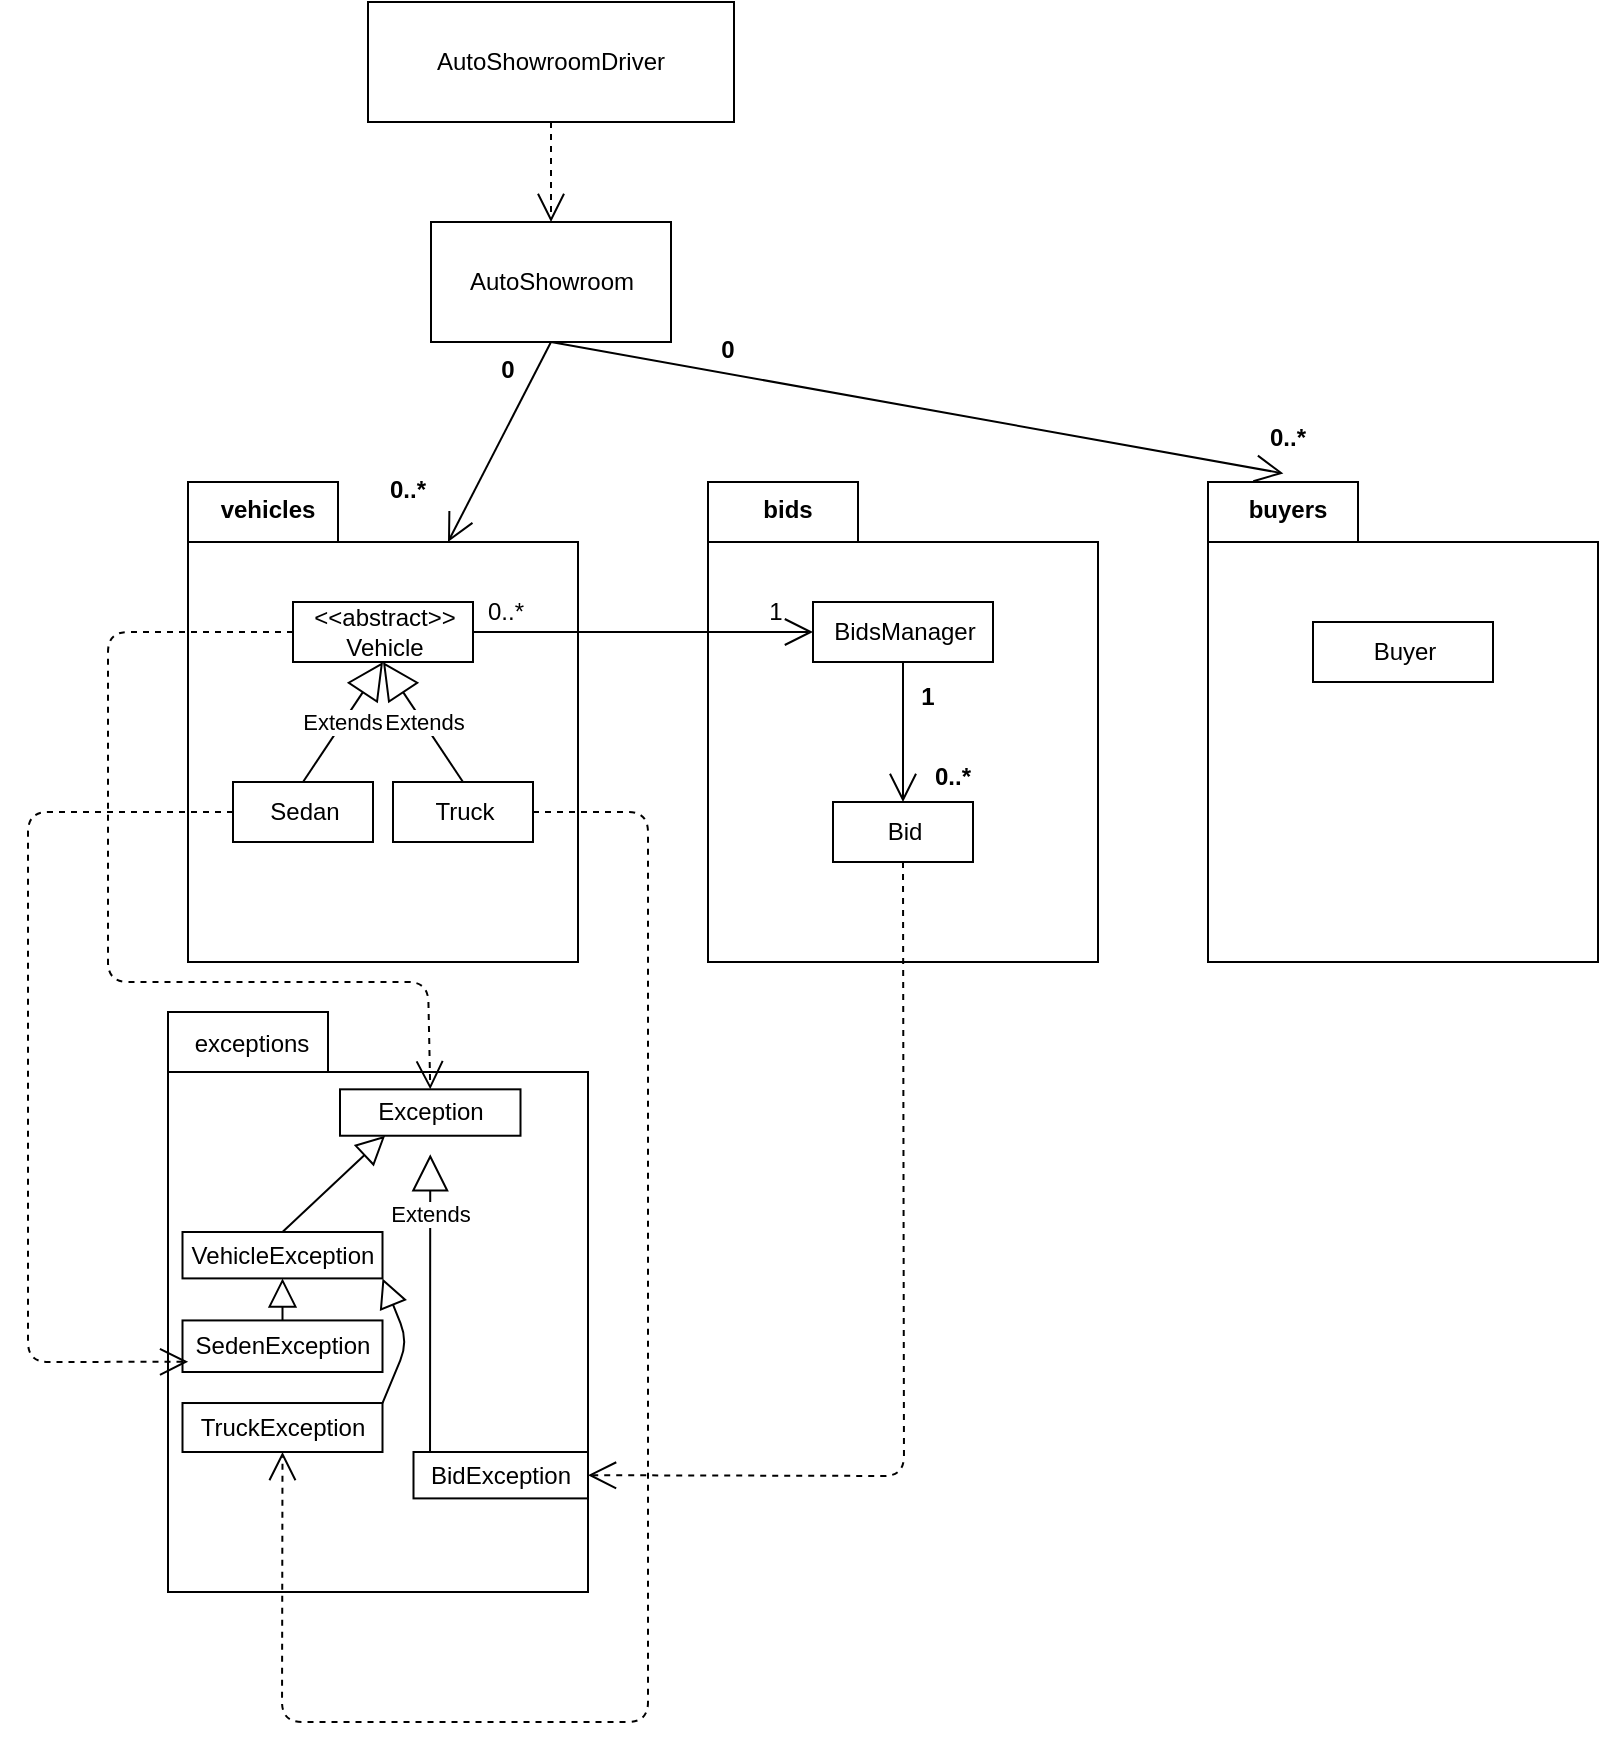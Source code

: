 <mxfile version="14.6.3" type="device" pages="4"><diagram id="0XThD73F8YLOWAUTLcph" name="Page-1"><mxGraphModel dx="2312" dy="481" grid="1" gridSize="10" guides="1" tooltips="1" connect="1" arrows="1" fold="1" page="1" pageScale="1" pageWidth="827" pageHeight="1169" math="0" shadow="0"><root><mxCell id="0"/><mxCell id="1" parent="0"/><mxCell id="tOU4LpqD-79tQFdleTsP-2" value="AutoShowroomDriver" style="rounded=0;whiteSpace=wrap;html=1;" parent="1" vertex="1"><mxGeometry x="-650" y="80" width="183" height="60" as="geometry"/></mxCell><mxCell id="tOU4LpqD-79tQFdleTsP-3" value="AutoShowroom" style="rounded=0;whiteSpace=wrap;html=1;" parent="1" vertex="1"><mxGeometry x="-618.5" y="190" width="120" height="60" as="geometry"/></mxCell><mxCell id="tOU4LpqD-79tQFdleTsP-10" value="" style="endArrow=open;endSize=12;dashed=1;html=1;entryX=0.5;entryY=0;entryDx=0;entryDy=0;exitX=0.5;exitY=1;exitDx=0;exitDy=0;" parent="1" source="tOU4LpqD-79tQFdleTsP-2" target="tOU4LpqD-79tQFdleTsP-3" edge="1"><mxGeometry width="160" relative="1" as="geometry"><mxPoint x="-550" y="400" as="sourcePoint"/><mxPoint x="-390" y="400" as="targetPoint"/></mxGeometry></mxCell><mxCell id="tOU4LpqD-79tQFdleTsP-31" value="" style="group" parent="1" vertex="1" connectable="0"><mxGeometry x="-720" y="320" width="195" height="240" as="geometry"/></mxCell><mxCell id="tOU4LpqD-79tQFdleTsP-13" value="" style="shape=folder;fontStyle=1;spacingTop=10;tabWidth=75;tabHeight=30;tabPosition=left;html=1;" parent="tOU4LpqD-79tQFdleTsP-31" vertex="1"><mxGeometry x="-20" width="195" height="240" as="geometry"/></mxCell><mxCell id="tOU4LpqD-79tQFdleTsP-6" value="&amp;lt;&amp;lt;abstract&amp;gt;&amp;gt;&lt;br&gt;Vehicle" style="html=1;" parent="tOU4LpqD-79tQFdleTsP-31" vertex="1"><mxGeometry x="32.5" y="60" width="90" height="30" as="geometry"/></mxCell><mxCell id="tOU4LpqD-79tQFdleTsP-7" value="Sedan" style="html=1;" parent="tOU4LpqD-79tQFdleTsP-31" vertex="1"><mxGeometry x="2.5" y="150" width="70" height="30" as="geometry"/></mxCell><mxCell id="tOU4LpqD-79tQFdleTsP-8" value="Truck" style="html=1;" parent="tOU4LpqD-79tQFdleTsP-31" vertex="1"><mxGeometry x="82.5" y="150" width="70" height="30" as="geometry"/></mxCell><mxCell id="tOU4LpqD-79tQFdleTsP-11" value="Extends" style="endArrow=block;endSize=16;endFill=0;html=1;entryX=0.5;entryY=1;entryDx=0;entryDy=0;exitX=0.5;exitY=0;exitDx=0;exitDy=0;" parent="tOU4LpqD-79tQFdleTsP-31" source="tOU4LpqD-79tQFdleTsP-7" target="tOU4LpqD-79tQFdleTsP-6" edge="1"><mxGeometry width="160" relative="1" as="geometry"><mxPoint x="132.5" y="70" as="sourcePoint"/><mxPoint x="292.5" y="70" as="targetPoint"/></mxGeometry></mxCell><mxCell id="tOU4LpqD-79tQFdleTsP-12" value="Extends" style="endArrow=block;endSize=16;endFill=0;html=1;entryX=0.5;entryY=1;entryDx=0;entryDy=0;exitX=0.5;exitY=0;exitDx=0;exitDy=0;" parent="tOU4LpqD-79tQFdleTsP-31" source="tOU4LpqD-79tQFdleTsP-8" target="tOU4LpqD-79tQFdleTsP-6" edge="1"><mxGeometry width="160" relative="1" as="geometry"><mxPoint x="47.5" y="160" as="sourcePoint"/><mxPoint x="87.5" y="100" as="targetPoint"/></mxGeometry></mxCell><mxCell id="tOU4LpqD-79tQFdleTsP-28" value="vehicles" style="text;align=center;fontStyle=1;verticalAlign=middle;spacingLeft=3;spacingRight=3;strokeColor=none;rotatable=0;points=[[0,0.5],[1,0.5]];portConstraint=eastwest;" parent="tOU4LpqD-79tQFdleTsP-31" vertex="1"><mxGeometry x="-20" width="80" height="26" as="geometry"/></mxCell><mxCell id="tOU4LpqD-79tQFdleTsP-39" value="0..*" style="text;html=1;strokeColor=none;fillColor=none;align=center;verticalAlign=middle;whiteSpace=wrap;rounded=0;" parent="tOU4LpqD-79tQFdleTsP-31" vertex="1"><mxGeometry x="125" y="60" width="27.5" height="10" as="geometry"/></mxCell><mxCell id="tOU4LpqD-79tQFdleTsP-32" value="" style="group" parent="1" vertex="1" connectable="0"><mxGeometry x="-480" y="320" width="195" height="240" as="geometry"/></mxCell><mxCell id="tOU4LpqD-79tQFdleTsP-15" value="" style="shape=folder;fontStyle=1;spacingTop=10;tabWidth=75;tabHeight=30;tabPosition=left;html=1;" parent="tOU4LpqD-79tQFdleTsP-32" vertex="1"><mxGeometry width="195" height="240" as="geometry"/></mxCell><mxCell id="tOU4LpqD-79tQFdleTsP-16" value="BidsManager" style="html=1;" parent="tOU4LpqD-79tQFdleTsP-32" vertex="1"><mxGeometry x="52.5" y="60" width="90" height="30" as="geometry"/></mxCell><mxCell id="tOU4LpqD-79tQFdleTsP-17" value="Bid" style="html=1;" parent="tOU4LpqD-79tQFdleTsP-32" vertex="1"><mxGeometry x="62.5" y="160" width="70" height="30" as="geometry"/></mxCell><mxCell id="tOU4LpqD-79tQFdleTsP-19" value="" style="endArrow=open;endFill=1;endSize=12;html=1;entryX=0.5;entryY=0;entryDx=0;entryDy=0;exitX=0.5;exitY=1;exitDx=0;exitDy=0;" parent="tOU4LpqD-79tQFdleTsP-32" source="tOU4LpqD-79tQFdleTsP-16" target="tOU4LpqD-79tQFdleTsP-17" edge="1"><mxGeometry width="160" relative="1" as="geometry"><mxPoint x="-80" y="80" as="sourcePoint"/><mxPoint x="80" y="80" as="targetPoint"/></mxGeometry></mxCell><mxCell id="tOU4LpqD-79tQFdleTsP-21" value="1" style="text;align=center;fontStyle=1;verticalAlign=middle;spacingLeft=3;spacingRight=3;strokeColor=none;rotatable=0;points=[[0,0.5],[1,0.5]];portConstraint=eastwest;" parent="tOU4LpqD-79tQFdleTsP-32" vertex="1"><mxGeometry x="90" y="100" width="40" height="13" as="geometry"/></mxCell><mxCell id="tOU4LpqD-79tQFdleTsP-23" value="0..*" style="text;align=center;fontStyle=1;verticalAlign=middle;spacingLeft=3;spacingRight=3;strokeColor=none;rotatable=0;points=[[0,0.5],[1,0.5]];portConstraint=eastwest;" parent="tOU4LpqD-79tQFdleTsP-32" vertex="1"><mxGeometry x="102.5" y="140" width="40" height="13" as="geometry"/></mxCell><mxCell id="tOU4LpqD-79tQFdleTsP-29" value="bids" style="text;align=center;fontStyle=1;verticalAlign=middle;spacingLeft=3;spacingRight=3;strokeColor=none;rotatable=0;points=[[0,0.5],[1,0.5]];portConstraint=eastwest;" parent="tOU4LpqD-79tQFdleTsP-32" vertex="1"><mxGeometry width="80" height="26" as="geometry"/></mxCell><mxCell id="tOU4LpqD-79tQFdleTsP-40" value="1" style="text;html=1;strokeColor=none;fillColor=none;align=center;verticalAlign=middle;whiteSpace=wrap;rounded=0;" parent="tOU4LpqD-79tQFdleTsP-32" vertex="1"><mxGeometry x="20" y="60" width="27.5" height="10" as="geometry"/></mxCell><mxCell id="tOU4LpqD-79tQFdleTsP-33" value="" style="group" parent="1" vertex="1" connectable="0"><mxGeometry x="-230" y="320" width="195" height="240" as="geometry"/></mxCell><mxCell id="tOU4LpqD-79tQFdleTsP-24" value="" style="shape=folder;fontStyle=1;spacingTop=10;tabWidth=75;tabHeight=30;tabPosition=left;html=1;" parent="tOU4LpqD-79tQFdleTsP-33" vertex="1"><mxGeometry width="195" height="240" as="geometry"/></mxCell><mxCell id="tOU4LpqD-79tQFdleTsP-25" value="Buyer" style="html=1;" parent="tOU4LpqD-79tQFdleTsP-33" vertex="1"><mxGeometry x="52.5" y="70" width="90" height="30" as="geometry"/></mxCell><mxCell id="tOU4LpqD-79tQFdleTsP-30" value="buyers" style="text;align=center;fontStyle=1;verticalAlign=middle;spacingLeft=3;spacingRight=3;strokeColor=none;rotatable=0;points=[[0,0.5],[1,0.5]];portConstraint=eastwest;" parent="tOU4LpqD-79tQFdleTsP-33" vertex="1"><mxGeometry width="80" height="26" as="geometry"/></mxCell><mxCell id="tOU4LpqD-79tQFdleTsP-35" value="" style="endArrow=open;endSize=12;html=1;exitX=0.5;exitY=1;exitDx=0;exitDy=0;" parent="1" source="tOU4LpqD-79tQFdleTsP-3" edge="1"><mxGeometry width="160" relative="1" as="geometry"><mxPoint x="-548.5" y="150" as="sourcePoint"/><mxPoint x="-610" y="350" as="targetPoint"/></mxGeometry></mxCell><mxCell id="tOU4LpqD-79tQFdleTsP-36" value="" style="endArrow=open;endSize=12;html=1;exitX=0.5;exitY=1;exitDx=0;exitDy=0;entryX=0.471;entryY=-0.165;entryDx=0;entryDy=0;entryPerimeter=0;" parent="1" source="tOU4LpqD-79tQFdleTsP-3" target="tOU4LpqD-79tQFdleTsP-30" edge="1"><mxGeometry width="160" relative="1" as="geometry"><mxPoint x="-548.5" y="260" as="sourcePoint"/><mxPoint x="-600" y="360" as="targetPoint"/></mxGeometry></mxCell><mxCell id="tOU4LpqD-79tQFdleTsP-37" value="" style="endArrow=open;endSize=12;html=1;entryX=0;entryY=0.5;entryDx=0;entryDy=0;exitX=1;exitY=0.5;exitDx=0;exitDy=0;" parent="1" source="tOU4LpqD-79tQFdleTsP-6" target="tOU4LpqD-79tQFdleTsP-16" edge="1"><mxGeometry width="160" relative="1" as="geometry"><mxPoint x="-618.5" y="610" as="sourcePoint"/><mxPoint x="-458" y="610" as="targetPoint"/></mxGeometry></mxCell><mxCell id="tOU4LpqD-79tQFdleTsP-44" value="" style="group" parent="1" vertex="1" connectable="0"><mxGeometry x="-750" y="585" width="290" height="290" as="geometry"/></mxCell><mxCell id="tOU4LpqD-79tQFdleTsP-65" value="" style="group" parent="tOU4LpqD-79tQFdleTsP-44" vertex="1" connectable="0"><mxGeometry width="210.0" height="290" as="geometry"/></mxCell><mxCell id="tOU4LpqD-79tQFdleTsP-41" value="" style="shape=folder;fontStyle=1;spacingTop=10;tabWidth=80;tabHeight=30;tabPosition=left;html=1;" parent="tOU4LpqD-79tQFdleTsP-65" vertex="1"><mxGeometry width="210.0" height="290" as="geometry"/></mxCell><mxCell id="tOU4LpqD-79tQFdleTsP-42" value="exceptions" style="text;html=1;strokeColor=none;fillColor=none;align=center;verticalAlign=middle;whiteSpace=wrap;rounded=0;" parent="tOU4LpqD-79tQFdleTsP-65" vertex="1"><mxGeometry x="13.25" y="5.37" width="58" height="21.481" as="geometry"/></mxCell><mxCell id="tOU4LpqD-79tQFdleTsP-45" value="Exception" style="html=1;" parent="tOU4LpqD-79tQFdleTsP-65" vertex="1"><mxGeometry x="86" y="38.667" width="90.25" height="23.2" as="geometry"/></mxCell><mxCell id="tOU4LpqD-79tQFdleTsP-46" value="VehicleException&lt;br&gt;" style="html=1;" parent="tOU4LpqD-79tQFdleTsP-65" vertex="1"><mxGeometry x="7.25" y="110.0" width="100" height="23.2" as="geometry"/></mxCell><mxCell id="tOU4LpqD-79tQFdleTsP-47" value="Extends" style="endArrow=block;endSize=16;endFill=0;html=1;entryX=0.5;entryY=1;entryDx=0;entryDy=0;exitX=1;exitY=0.5;exitDx=0;exitDy=0;" parent="tOU4LpqD-79tQFdleTsP-65" source="tOU4LpqD-79tQFdleTsP-62" edge="1"><mxGeometry x="0.757" width="160" relative="1" as="geometry"><mxPoint x="107.25" y="221.947" as="sourcePoint"/><mxPoint x="131.125" y="71.147" as="targetPoint"/><Array as="points"><mxPoint x="131" y="232"/></Array><mxPoint as="offset"/></mxGeometry></mxCell><mxCell id="tOU4LpqD-79tQFdleTsP-50" value="TruckException" style="html=1;" parent="tOU4LpqD-79tQFdleTsP-65" vertex="1"><mxGeometry x="7.25" y="195.51" width="100" height="24.491" as="geometry"/></mxCell><mxCell id="tOU4LpqD-79tQFdleTsP-49" value="SedenException" style="html=1;" parent="tOU4LpqD-79tQFdleTsP-65" vertex="1"><mxGeometry x="7.25" y="154.213" width="100" height="25.783" as="geometry"/></mxCell><mxCell id="tOU4LpqD-79tQFdleTsP-62" value="BidException" style="html=1;" parent="tOU4LpqD-79tQFdleTsP-65" vertex="1"><mxGeometry x="122.75" y="220" width="87.25" height="23.2" as="geometry"/></mxCell><mxCell id="tOU4LpqD-79tQFdleTsP-66" value="" style="endArrow=block;endFill=0;endSize=12;html=1;exitX=0.5;exitY=0;exitDx=0;exitDy=0;entryX=0.25;entryY=1;entryDx=0;entryDy=0;" parent="tOU4LpqD-79tQFdleTsP-65" source="tOU4LpqD-79tQFdleTsP-46" target="tOU4LpqD-79tQFdleTsP-45" edge="1"><mxGeometry width="160" relative="1" as="geometry"><mxPoint x="130" y="165" as="sourcePoint"/><mxPoint x="290" y="165" as="targetPoint"/></mxGeometry></mxCell><mxCell id="tOU4LpqD-79tQFdleTsP-67" value="" style="endArrow=block;endSize=12;html=1;exitX=0.5;exitY=0;exitDx=0;exitDy=0;entryX=0.5;entryY=1;entryDx=0;entryDy=0;endFill=0;" parent="tOU4LpqD-79tQFdleTsP-65" source="tOU4LpqD-79tQFdleTsP-49" target="tOU4LpqD-79tQFdleTsP-46" edge="1"><mxGeometry width="160" relative="1" as="geometry"><mxPoint x="30" y="135" as="sourcePoint"/><mxPoint x="190" y="135" as="targetPoint"/></mxGeometry></mxCell><mxCell id="tOU4LpqD-79tQFdleTsP-68" value="" style="endArrow=block;endSize=12;html=1;exitX=1;exitY=0;exitDx=0;exitDy=0;entryX=1;entryY=1;entryDx=0;entryDy=0;endFill=0;" parent="tOU4LpqD-79tQFdleTsP-65" source="tOU4LpqD-79tQFdleTsP-50" target="tOU4LpqD-79tQFdleTsP-46" edge="1"><mxGeometry width="160" relative="1" as="geometry"><mxPoint x="67.25" y="164.213" as="sourcePoint"/><mxPoint x="67.25" y="143.2" as="targetPoint"/><Array as="points"><mxPoint x="120" y="165"/></Array></mxGeometry></mxCell><mxCell id="tOU4LpqD-79tQFdleTsP-72" value="" style="endArrow=open;endSize=12;dashed=1;html=1;exitX=0;exitY=0.5;exitDx=0;exitDy=0;entryX=0.5;entryY=0;entryDx=0;entryDy=0;" parent="1" source="tOU4LpqD-79tQFdleTsP-6" target="tOU4LpqD-79tQFdleTsP-45" edge="1"><mxGeometry x="-0.645" y="-120" width="160" relative="1" as="geometry"><mxPoint x="-460" y="590" as="sourcePoint"/><mxPoint x="-300" y="590" as="targetPoint"/><Array as="points"><mxPoint x="-780" y="395"/><mxPoint x="-780" y="570"/><mxPoint x="-620" y="570"/></Array><mxPoint as="offset"/></mxGeometry></mxCell><mxCell id="tOU4LpqD-79tQFdleTsP-73" value="" style="endArrow=open;endSize=12;dashed=1;html=1;exitX=0;exitY=0.5;exitDx=0;exitDy=0;entryX=0.048;entryY=0.603;entryDx=0;entryDy=0;entryPerimeter=0;" parent="1" source="tOU4LpqD-79tQFdleTsP-7" target="tOU4LpqD-79tQFdleTsP-41" edge="1"><mxGeometry width="160" relative="1" as="geometry"><mxPoint x="-460" y="590" as="sourcePoint"/><mxPoint x="-300" y="590" as="targetPoint"/><Array as="points"><mxPoint x="-820" y="485"/><mxPoint x="-820" y="760"/></Array></mxGeometry></mxCell><mxCell id="tOU4LpqD-79tQFdleTsP-74" value="" style="endArrow=open;endSize=12;dashed=1;html=1;exitX=1;exitY=0.5;exitDx=0;exitDy=0;entryX=0.5;entryY=1;entryDx=0;entryDy=0;" parent="1" source="tOU4LpqD-79tQFdleTsP-8" target="tOU4LpqD-79tQFdleTsP-50" edge="1"><mxGeometry width="160" relative="1" as="geometry"><mxPoint x="-460" y="690" as="sourcePoint"/><mxPoint x="-520" y="920" as="targetPoint"/><Array as="points"><mxPoint x="-510" y="485"/><mxPoint x="-510" y="940"/><mxPoint x="-693" y="940"/></Array></mxGeometry></mxCell><mxCell id="tOU4LpqD-79tQFdleTsP-75" value="" style="endArrow=open;endSize=12;dashed=1;html=1;exitX=0.5;exitY=1;exitDx=0;exitDy=0;entryX=1;entryY=0.5;entryDx=0;entryDy=0;" parent="1" source="tOU4LpqD-79tQFdleTsP-17" target="tOU4LpqD-79tQFdleTsP-62" edge="1"><mxGeometry width="160" relative="1" as="geometry"><mxPoint x="-460" y="620" as="sourcePoint"/><mxPoint x="-300" y="620" as="targetPoint"/><Array as="points"><mxPoint x="-382" y="817"/></Array></mxGeometry></mxCell><mxCell id="tOU4LpqD-79tQFdleTsP-76" value="0" style="text;align=center;fontStyle=1;verticalAlign=middle;spacingLeft=3;spacingRight=3;strokeColor=none;rotatable=0;points=[[0,0.5],[1,0.5]];portConstraint=eastwest;" parent="1" vertex="1"><mxGeometry x="-620" y="250" width="80" height="26" as="geometry"/></mxCell><mxCell id="tOU4LpqD-79tQFdleTsP-77" value="0..*" style="text;align=center;fontStyle=1;verticalAlign=middle;spacingLeft=3;spacingRight=3;strokeColor=none;rotatable=0;points=[[0,0.5],[1,0.5]];portConstraint=eastwest;" parent="1" vertex="1"><mxGeometry x="-670" y="310" width="80" height="26" as="geometry"/></mxCell><mxCell id="tOU4LpqD-79tQFdleTsP-78" value="0" style="text;align=center;fontStyle=1;verticalAlign=middle;spacingLeft=3;spacingRight=3;strokeColor=none;rotatable=0;points=[[0,0.5],[1,0.5]];portConstraint=eastwest;" parent="1" vertex="1"><mxGeometry x="-510" y="240" width="80" height="26" as="geometry"/></mxCell><mxCell id="tOU4LpqD-79tQFdleTsP-79" value="0..*" style="text;align=center;fontStyle=1;verticalAlign=middle;spacingLeft=3;spacingRight=3;strokeColor=none;rotatable=0;points=[[0,0.5],[1,0.5]];portConstraint=eastwest;" parent="1" vertex="1"><mxGeometry x="-230" y="284" width="80" height="26" as="geometry"/></mxCell></root></mxGraphModel></diagram><diagram id="Fj1BTb4J7xV6R8z3aYyx" name="Page-2"><mxGraphModel dx="658" dy="481" grid="1" gridSize="10" guides="1" tooltips="1" connect="1" arrows="1" fold="1" page="1" pageScale="1" pageWidth="1169" pageHeight="827" math="0" shadow="0"><root><mxCell id="KRAleUXWhwSQ93TIo4yv-0"/><mxCell id="KRAleUXWhwSQ93TIo4yv-1" parent="KRAleUXWhwSQ93TIo4yv-0"/></root></mxGraphModel></diagram><diagram name="Page-1" id="u2S-wHFenX_Pzw863xfw"><mxGraphModel dx="2324" dy="858" grid="1" gridSize="10" guides="1" tooltips="1" connect="1" arrows="1" fold="1" page="1" pageScale="1" pageWidth="827" pageHeight="1169" math="0" shadow="0"><root><mxCell id="0"/><mxCell id="1" parent="0"/><mxCell id="tOU4LpqD-79tQFdleTsP-2" value="AutoShowroomDriver" style="rounded=0;whiteSpace=wrap;html=1;" parent="1" vertex="1"><mxGeometry x="-663" y="30" width="183" height="60" as="geometry"/></mxCell><mxCell id="tOU4LpqD-79tQFdleTsP-3" value="AutoShowroom" style="rounded=0;whiteSpace=wrap;html=1;container=1;" parent="1" vertex="1"><mxGeometry x="-631.5" y="150" width="120" height="60" as="geometry"/></mxCell><mxCell id="tOU4LpqD-79tQFdleTsP-10" value="" style="endArrow=open;endSize=12;dashed=1;html=1;entryX=0.5;entryY=0;entryDx=0;entryDy=0;exitX=0.5;exitY=1;exitDx=0;exitDy=0;" parent="1" source="tOU4LpqD-79tQFdleTsP-2" target="tOU4LpqD-79tQFdleTsP-3" edge="1"><mxGeometry width="160" relative="1" as="geometry"><mxPoint x="-550" y="400" as="sourcePoint"/><mxPoint x="-390" y="400" as="targetPoint"/></mxGeometry></mxCell><mxCell id="tOU4LpqD-79tQFdleTsP-31" value="" style="group;fontStyle=1" parent="1" vertex="1" connectable="0"><mxGeometry x="-672" y="310" width="195" height="240" as="geometry"/></mxCell><mxCell id="tOU4LpqD-79tQFdleTsP-13" value="" style="shape=folder;fontStyle=1;spacingTop=10;tabWidth=75;tabHeight=30;tabPosition=left;html=1;" parent="tOU4LpqD-79tQFdleTsP-31" vertex="1"><mxGeometry x="-20" width="195" height="240" as="geometry"/></mxCell><mxCell id="tOU4LpqD-79tQFdleTsP-7" value="Sedan" style="html=1;fontStyle=1" parent="tOU4LpqD-79tQFdleTsP-31" vertex="1"><mxGeometry x="8" y="120" width="70" height="30" as="geometry"/></mxCell><mxCell id="tOU4LpqD-79tQFdleTsP-8" value="Truck" style="html=1;fontStyle=1" parent="tOU4LpqD-79tQFdleTsP-31" vertex="1"><mxGeometry x="8" y="170" width="70" height="30" as="geometry"/></mxCell><mxCell id="tOU4LpqD-79tQFdleTsP-28" value="vehicles" style="text;align=center;fontStyle=1;verticalAlign=middle;spacingLeft=3;spacingRight=3;strokeColor=none;rotatable=0;points=[[0,0.5],[1,0.5]];portConstraint=eastwest;" parent="tOU4LpqD-79tQFdleTsP-31" vertex="1"><mxGeometry x="-20" width="80" height="26" as="geometry"/></mxCell><mxCell id="q6UzMNBNnWaizhbgQyOg-5" value="" style="group" vertex="1" connectable="0" parent="tOU4LpqD-79tQFdleTsP-31"><mxGeometry x="43" y="34" width="132" height="56" as="geometry"/></mxCell><mxCell id="tOU4LpqD-79tQFdleTsP-77" value="0..*" style="text;align=center;fontStyle=1;verticalAlign=middle;spacingLeft=3;spacingRight=3;strokeColor=none;rotatable=0;points=[[0,0.5],[1,0.5]];portConstraint=eastwest;" parent="q6UzMNBNnWaizhbgQyOg-5" vertex="1"><mxGeometry width="80" height="26" as="geometry"/></mxCell><mxCell id="q6UzMNBNnWaizhbgQyOg-3" value="" style="group" vertex="1" connectable="0" parent="q6UzMNBNnWaizhbgQyOg-5"><mxGeometry x="14.5" y="26" width="117.5" height="30" as="geometry"/></mxCell><mxCell id="tOU4LpqD-79tQFdleTsP-6" value="&amp;lt;&amp;lt;abstract&amp;gt;&amp;gt;&lt;br&gt;Vehicle" style="html=1;fontStyle=1" parent="q6UzMNBNnWaizhbgQyOg-3" vertex="1"><mxGeometry width="90" height="30" as="geometry"/></mxCell><mxCell id="tOU4LpqD-79tQFdleTsP-39" value="0..*" style="text;html=1;strokeColor=none;fillColor=none;align=center;verticalAlign=middle;whiteSpace=wrap;rounded=0;fontStyle=1" parent="q6UzMNBNnWaizhbgQyOg-3" vertex="1"><mxGeometry x="90" width="27.5" height="10" as="geometry"/></mxCell><mxCell id="q6UzMNBNnWaizhbgQyOg-9" value="" style="endArrow=block;endSize=16;endFill=0;html=1;entryX=0.5;entryY=1;entryDx=0;entryDy=0;exitX=1;exitY=0.5;exitDx=0;exitDy=0;" edge="1" parent="tOU4LpqD-79tQFdleTsP-31" source="tOU4LpqD-79tQFdleTsP-7" target="tOU4LpqD-79tQFdleTsP-6"><mxGeometry width="160" relative="1" as="geometry"><mxPoint x="102" y="160" as="sourcePoint"/><mxPoint x="262" y="160" as="targetPoint"/><Array as="points"><mxPoint x="103" y="135"/></Array></mxGeometry></mxCell><mxCell id="q6UzMNBNnWaizhbgQyOg-10" value="" style="endArrow=none;endSize=16;endFill=0;html=1;exitX=1;exitY=0.5;exitDx=0;exitDy=0;" edge="1" parent="tOU4LpqD-79tQFdleTsP-31"><mxGeometry width="160" relative="1" as="geometry"><mxPoint x="78.0" y="185.0" as="sourcePoint"/><mxPoint x="103" y="120" as="targetPoint"/><Array as="points"><mxPoint x="103" y="185"/></Array></mxGeometry></mxCell><mxCell id="tOU4LpqD-79tQFdleTsP-32" value="" style="group" parent="1" vertex="1" connectable="0"><mxGeometry x="-310" y="310" width="195" height="240" as="geometry"/></mxCell><mxCell id="tOU4LpqD-79tQFdleTsP-15" value="" style="shape=folder;fontStyle=1;spacingTop=10;tabWidth=75;tabHeight=30;tabPosition=left;html=1;" parent="tOU4LpqD-79tQFdleTsP-32" vertex="1"><mxGeometry width="195" height="240" as="geometry"/></mxCell><mxCell id="tOU4LpqD-79tQFdleTsP-16" value="BidsManager" style="html=1;" parent="tOU4LpqD-79tQFdleTsP-32" vertex="1"><mxGeometry x="52.5" y="60" width="90" height="30" as="geometry"/></mxCell><mxCell id="tOU4LpqD-79tQFdleTsP-17" value="Bid" style="html=1;" parent="tOU4LpqD-79tQFdleTsP-32" vertex="1"><mxGeometry x="62.5" y="160" width="70" height="30" as="geometry"/></mxCell><mxCell id="tOU4LpqD-79tQFdleTsP-19" value="" style="endArrow=open;endFill=1;endSize=12;html=1;entryX=0.5;entryY=0;entryDx=0;entryDy=0;exitX=0.5;exitY=1;exitDx=0;exitDy=0;" parent="tOU4LpqD-79tQFdleTsP-32" source="tOU4LpqD-79tQFdleTsP-16" target="tOU4LpqD-79tQFdleTsP-17" edge="1"><mxGeometry width="160" relative="1" as="geometry"><mxPoint x="-80" y="80" as="sourcePoint"/><mxPoint x="80" y="80" as="targetPoint"/></mxGeometry></mxCell><mxCell id="tOU4LpqD-79tQFdleTsP-21" value="1" style="text;align=center;fontStyle=1;verticalAlign=middle;spacingLeft=3;spacingRight=3;strokeColor=none;rotatable=0;points=[[0,0.5],[1,0.5]];portConstraint=eastwest;" parent="tOU4LpqD-79tQFdleTsP-32" vertex="1"><mxGeometry x="90" y="100" width="40" height="13" as="geometry"/></mxCell><mxCell id="tOU4LpqD-79tQFdleTsP-23" value="0..*" style="text;align=center;fontStyle=1;verticalAlign=middle;spacingLeft=3;spacingRight=3;strokeColor=none;rotatable=0;points=[[0,0.5],[1,0.5]];portConstraint=eastwest;" parent="tOU4LpqD-79tQFdleTsP-32" vertex="1"><mxGeometry x="102.5" y="140" width="40" height="13" as="geometry"/></mxCell><mxCell id="tOU4LpqD-79tQFdleTsP-29" value="bids" style="text;align=center;fontStyle=1;verticalAlign=middle;spacingLeft=3;spacingRight=3;strokeColor=none;rotatable=0;points=[[0,0.5],[1,0.5]];portConstraint=eastwest;" parent="tOU4LpqD-79tQFdleTsP-32" vertex="1"><mxGeometry width="80" height="26" as="geometry"/></mxCell><mxCell id="tOU4LpqD-79tQFdleTsP-40" value="1" style="text;html=1;strokeColor=none;fillColor=none;align=center;verticalAlign=middle;whiteSpace=wrap;rounded=0;" parent="tOU4LpqD-79tQFdleTsP-32" vertex="1"><mxGeometry x="20" y="60" width="27.5" height="10" as="geometry"/></mxCell><mxCell id="tOU4LpqD-79tQFdleTsP-33" value="" style="group" parent="1" vertex="1" connectable="0"><mxGeometry x="-310" y="95" width="195" height="240" as="geometry"/></mxCell><mxCell id="q6UzMNBNnWaizhbgQyOg-2" value="" style="group" vertex="1" connectable="0" parent="tOU4LpqD-79tQFdleTsP-33"><mxGeometry width="195" height="150" as="geometry"/></mxCell><mxCell id="tOU4LpqD-79tQFdleTsP-24" value="" style="shape=folder;fontStyle=1;spacingTop=10;tabWidth=75;tabHeight=30;tabPosition=left;html=1;" parent="q6UzMNBNnWaizhbgQyOg-2" vertex="1"><mxGeometry width="195" height="150" as="geometry"/></mxCell><mxCell id="tOU4LpqD-79tQFdleTsP-25" value="Buyer" style="html=1;" parent="q6UzMNBNnWaizhbgQyOg-2" vertex="1"><mxGeometry x="52.5" y="70" width="90" height="30" as="geometry"/></mxCell><mxCell id="tOU4LpqD-79tQFdleTsP-30" value="buyers" style="text;align=center;fontStyle=1;verticalAlign=middle;spacingLeft=3;spacingRight=3;strokeColor=none;rotatable=0;points=[[0,0.5],[1,0.5]];portConstraint=eastwest;" parent="q6UzMNBNnWaizhbgQyOg-2" vertex="1"><mxGeometry width="80" height="26" as="geometry"/></mxCell><mxCell id="tOU4LpqD-79tQFdleTsP-79" value="0..*" style="text;align=center;fontStyle=1;verticalAlign=middle;spacingLeft=3;spacingRight=3;strokeColor=none;rotatable=0;points=[[0,0.5],[1,0.5]];portConstraint=eastwest;" parent="q6UzMNBNnWaizhbgQyOg-2" vertex="1"><mxGeometry x="-10" y="65" width="80" height="16" as="geometry"/></mxCell><mxCell id="q6UzMNBNnWaizhbgQyOg-1" style="edgeStyle=orthogonalEdgeStyle;rounded=0;orthogonalLoop=1;jettySize=auto;html=1;exitX=0.5;exitY=1;exitDx=0;exitDy=0;exitPerimeter=0;" edge="1" parent="q6UzMNBNnWaizhbgQyOg-2" source="tOU4LpqD-79tQFdleTsP-24" target="tOU4LpqD-79tQFdleTsP-24"><mxGeometry relative="1" as="geometry"/></mxCell><mxCell id="tOU4LpqD-79tQFdleTsP-35" value="" style="endArrow=open;endSize=12;html=1;exitX=0.5;exitY=1;exitDx=0;exitDy=0;entryX=0.5;entryY=0;entryDx=0;entryDy=0;" parent="1" source="tOU4LpqD-79tQFdleTsP-3" target="tOU4LpqD-79tQFdleTsP-6" edge="1"><mxGeometry width="160" relative="1" as="geometry"><mxPoint x="-548.5" y="150" as="sourcePoint"/><mxPoint x="-610" y="350" as="targetPoint"/></mxGeometry></mxCell><mxCell id="tOU4LpqD-79tQFdleTsP-36" value="" style="endArrow=open;endSize=12;html=1;exitX=1;exitY=0.5;exitDx=0;exitDy=0;" parent="1" source="tOU4LpqD-79tQFdleTsP-3" target="tOU4LpqD-79tQFdleTsP-25" edge="1"><mxGeometry width="160" relative="1" as="geometry"><mxPoint x="-548.5" y="260" as="sourcePoint"/><mxPoint x="-260" y="170" as="targetPoint"/></mxGeometry></mxCell><mxCell id="tOU4LpqD-79tQFdleTsP-37" value="" style="endArrow=open;endSize=12;html=1;entryX=0;entryY=0.5;entryDx=0;entryDy=0;exitX=1;exitY=0.5;exitDx=0;exitDy=0;" parent="1" source="tOU4LpqD-79tQFdleTsP-6" target="tOU4LpqD-79tQFdleTsP-16" edge="1"><mxGeometry width="160" relative="1" as="geometry"><mxPoint x="-618.5" y="610" as="sourcePoint"/><mxPoint x="-458" y="610" as="targetPoint"/></mxGeometry></mxCell><mxCell id="tOU4LpqD-79tQFdleTsP-44" value="" style="group" parent="1" vertex="1" connectable="0"><mxGeometry x="-750" y="585" width="290" height="290" as="geometry"/></mxCell><mxCell id="tOU4LpqD-79tQFdleTsP-65" value="" style="group" parent="tOU4LpqD-79tQFdleTsP-44" vertex="1" connectable="0"><mxGeometry width="250" height="290" as="geometry"/></mxCell><mxCell id="tOU4LpqD-79tQFdleTsP-41" value="" style="shape=folder;fontStyle=1;spacingTop=10;tabWidth=80;tabHeight=30;tabPosition=left;html=1;" parent="tOU4LpqD-79tQFdleTsP-65" vertex="1"><mxGeometry width="250" height="290" as="geometry"/></mxCell><mxCell id="tOU4LpqD-79tQFdleTsP-42" value="exceptions" style="text;html=1;strokeColor=none;fillColor=none;align=center;verticalAlign=middle;whiteSpace=wrap;rounded=0;" parent="tOU4LpqD-79tQFdleTsP-65" vertex="1"><mxGeometry x="13.25" y="5.37" width="58" height="21.481" as="geometry"/></mxCell><mxCell id="tOU4LpqD-79tQFdleTsP-45" value="Exception" style="html=1;" parent="tOU4LpqD-79tQFdleTsP-65" vertex="1"><mxGeometry x="79.88" y="54.997" width="90.25" height="23.2" as="geometry"/></mxCell><mxCell id="tOU4LpqD-79tQFdleTsP-46" value="VehicleException&lt;br&gt;" style="html=1;" parent="tOU4LpqD-79tQFdleTsP-65" vertex="1"><mxGeometry x="7.25" y="125.0" width="100" height="23.2" as="geometry"/></mxCell><mxCell id="tOU4LpqD-79tQFdleTsP-50" value="TruckException" style="html=1;" parent="tOU4LpqD-79tQFdleTsP-65" vertex="1"><mxGeometry x="120" y="195" width="100" height="24.491" as="geometry"/></mxCell><mxCell id="tOU4LpqD-79tQFdleTsP-49" value="SedenException" style="html=1;" parent="tOU4LpqD-79tQFdleTsP-65" vertex="1"><mxGeometry x="7.25" y="195.003" width="100" height="25.783" as="geometry"/></mxCell><mxCell id="tOU4LpqD-79tQFdleTsP-62" value="BidException" style="html=1;" parent="tOU4LpqD-79tQFdleTsP-65" vertex="1"><mxGeometry x="150" y="125" width="87.25" height="23.2" as="geometry"/></mxCell><mxCell id="tOU4LpqD-79tQFdleTsP-67" value="" style="endArrow=block;endSize=12;html=1;exitX=0.5;exitY=0;exitDx=0;exitDy=0;entryX=0.5;entryY=1;entryDx=0;entryDy=0;endFill=0;" parent="tOU4LpqD-79tQFdleTsP-65" source="tOU4LpqD-79tQFdleTsP-49" target="tOU4LpqD-79tQFdleTsP-46" edge="1"><mxGeometry width="160" relative="1" as="geometry"><mxPoint x="30" y="135" as="sourcePoint"/><mxPoint x="190" y="135" as="targetPoint"/></mxGeometry></mxCell><mxCell id="tOU4LpqD-79tQFdleTsP-68" value="" style="endArrow=none;endSize=12;html=1;exitX=0.5;exitY=0;exitDx=0;exitDy=0;endFill=0;" parent="tOU4LpqD-79tQFdleTsP-65" source="tOU4LpqD-79tQFdleTsP-50" edge="1"><mxGeometry width="160" relative="1" as="geometry"><mxPoint x="67.25" y="164.213" as="sourcePoint"/><mxPoint x="57" y="175" as="targetPoint"/><Array as="points"><mxPoint x="170" y="175"/><mxPoint x="120" y="175"/></Array></mxGeometry></mxCell><mxCell id="q6UzMNBNnWaizhbgQyOg-11" value="" style="endArrow=block;endFill=0;endSize=12;html=1;exitX=0.5;exitY=0;exitDx=0;exitDy=0;entryX=0.5;entryY=1;entryDx=0;entryDy=0;" edge="1" parent="tOU4LpqD-79tQFdleTsP-65" source="tOU4LpqD-79tQFdleTsP-62" target="tOU4LpqD-79tQFdleTsP-45"><mxGeometry width="160" relative="1" as="geometry"><mxPoint x="67.25" y="120" as="sourcePoint"/><mxPoint x="132.562" y="88.197" as="targetPoint"/><Array as="points"><mxPoint x="194" y="105"/><mxPoint x="125" y="105"/></Array></mxGeometry></mxCell><mxCell id="q6UzMNBNnWaizhbgQyOg-12" value="" style="endArrow=none;endSize=12;html=1;exitX=0.5;exitY=0;exitDx=0;exitDy=0;endFill=0;" edge="1" parent="tOU4LpqD-79tQFdleTsP-65"><mxGeometry width="160" relative="1" as="geometry"><mxPoint x="52.25" y="125" as="sourcePoint"/><mxPoint x="125" y="95" as="targetPoint"/><Array as="points"><mxPoint x="52" y="105"/><mxPoint x="125" y="105"/></Array></mxGeometry></mxCell><mxCell id="tOU4LpqD-79tQFdleTsP-72" value="" style="endArrow=open;endSize=12;dashed=1;html=1;exitX=0;exitY=0.5;exitDx=0;exitDy=0;entryX=0.5;entryY=0;entryDx=0;entryDy=0;" parent="1" source="tOU4LpqD-79tQFdleTsP-6" target="tOU4LpqD-79tQFdleTsP-45" edge="1"><mxGeometry x="-0.645" y="-120" width="160" relative="1" as="geometry"><mxPoint x="-460" y="590" as="sourcePoint"/><mxPoint x="-300" y="590" as="targetPoint"/><Array as="points"><mxPoint x="-720" y="385"/><mxPoint x="-720" y="570"/><mxPoint x="-625" y="570"/></Array><mxPoint as="offset"/></mxGeometry></mxCell><mxCell id="tOU4LpqD-79tQFdleTsP-73" value="" style="endArrow=open;endSize=12;dashed=1;html=1;exitX=0;exitY=0.5;exitDx=0;exitDy=0;entryX=0;entryY=0.5;entryDx=0;entryDy=0;" parent="1" source="tOU4LpqD-79tQFdleTsP-7" target="tOU4LpqD-79tQFdleTsP-49" edge="1"><mxGeometry width="160" relative="1" as="geometry"><mxPoint x="-460" y="590" as="sourcePoint"/><mxPoint x="-300" y="590" as="targetPoint"/><Array as="points"><mxPoint x="-780" y="445"/><mxPoint x="-780" y="793"/></Array></mxGeometry></mxCell><mxCell id="tOU4LpqD-79tQFdleTsP-74" value="" style="endArrow=open;endSize=12;dashed=1;html=1;exitX=1;exitY=0.5;exitDx=0;exitDy=0;entryX=1;entryY=0.5;entryDx=0;entryDy=0;" parent="1" source="tOU4LpqD-79tQFdleTsP-8" target="tOU4LpqD-79tQFdleTsP-50" edge="1"><mxGeometry width="160" relative="1" as="geometry"><mxPoint x="-460" y="690" as="sourcePoint"/><mxPoint x="-520" y="920" as="targetPoint"/><Array as="points"><mxPoint x="-480" y="495"/><mxPoint x="-480" y="792"/></Array></mxGeometry></mxCell><mxCell id="tOU4LpqD-79tQFdleTsP-75" value="" style="endArrow=open;endSize=12;dashed=1;html=1;exitX=0.5;exitY=1;exitDx=0;exitDy=0;entryX=1;entryY=0.5;entryDx=0;entryDy=0;" parent="1" source="tOU4LpqD-79tQFdleTsP-17" target="tOU4LpqD-79tQFdleTsP-62" edge="1"><mxGeometry width="160" relative="1" as="geometry"><mxPoint x="-460" y="620" as="sourcePoint"/><mxPoint x="-300" y="620" as="targetPoint"/><Array as="points"><mxPoint x="-210" y="722"/></Array></mxGeometry></mxCell><mxCell id="tOU4LpqD-79tQFdleTsP-76" value="1" style="text;align=center;fontStyle=1;verticalAlign=middle;spacingLeft=3;spacingRight=3;strokeColor=none;rotatable=0;points=[[0,0.5],[1,0.5]];portConstraint=eastwest;" parent="1" vertex="1"><mxGeometry x="-591.5" y="210" width="80" height="26" as="geometry"/></mxCell><mxCell id="tOU4LpqD-79tQFdleTsP-78" value="1" style="text;align=center;fontStyle=1;verticalAlign=middle;spacingLeft=3;spacingRight=3;strokeColor=none;rotatable=0;points=[[0,0.5],[1,0.5]];portConstraint=eastwest;" parent="1" vertex="1"><mxGeometry x="-540" y="150" width="80" height="26" as="geometry"/></mxCell></root></mxGraphModel></diagram><diagram name="Page-2" id="Oh85StBCCriqJic9HlSF"><mxGraphModel dx="1109" dy="1463" grid="1" gridSize="10" guides="1" tooltips="1" connect="1" arrows="1" fold="1" page="1" pageScale="1" pageWidth="1169" pageHeight="827" math="0" shadow="0"><root><mxCell id="pKE20Mi7mXg31jR8ekrC-0"/><mxCell id="pKE20Mi7mXg31jR8ekrC-1" parent="pKE20Mi7mXg31jR8ekrC-0"/><mxCell id="nuYfJjDgdB-2OHp5AjZn-53" value="" style="group" vertex="1" connectable="0" parent="pKE20Mi7mXg31jR8ekrC-1"><mxGeometry x="60" y="-260" width="990" height="1030" as="geometry"/></mxCell><mxCell id="nuYfJjDgdB-2OHp5AjZn-74" value="" style="shape=folder;fontStyle=1;spacingTop=10;tabWidth=170;tabHeight=30;tabPosition=left;html=1;" vertex="1" parent="nuYfJjDgdB-2OHp5AjZn-53"><mxGeometry x="10" y="327" width="980" height="703" as="geometry"/></mxCell><mxCell id="nuYfJjDgdB-2OHp5AjZn-54" value="" style="group;container=1;" vertex="1" connectable="0" parent="nuYfJjDgdB-2OHp5AjZn-53"><mxGeometry width="990" height="270" as="geometry"/></mxCell><mxCell id="nuYfJjDgdB-2OHp5AjZn-50" value="" style="shape=folder;fontStyle=1;spacingTop=10;tabWidth=170;tabHeight=30;tabPosition=left;html=1;" vertex="1" parent="nuYfJjDgdB-2OHp5AjZn-54"><mxGeometry width="990" height="270" as="geometry"/></mxCell><mxCell id="nuYfJjDgdB-2OHp5AjZn-52" value="edu.monash.fit2099.engine&#xa;" style="text;align=center;fontStyle=1;verticalAlign=middle;spacingLeft=3;spacingRight=3;strokeColor=none;rotatable=0;points=[[0,0.5],[1,0.5]];portConstraint=eastwest;" vertex="1" parent="nuYfJjDgdB-2OHp5AjZn-54"><mxGeometry x="45" y="10" width="80" height="26" as="geometry"/></mxCell><mxCell id="nuYfJjDgdB-2OHp5AjZn-70" value="&amp;lt;&amp;lt;Interface&amp;gt;&amp;gt;&lt;br&gt;Capable" style="html=1;" vertex="1" parent="nuYfJjDgdB-2OHp5AjZn-54"><mxGeometry x="210" y="50" width="110" height="50" as="geometry"/></mxCell><mxCell id="nuYfJjDgdB-2OHp5AjZn-8" value="Actor" style="html=1;" vertex="1" parent="nuYfJjDgdB-2OHp5AjZn-54"><mxGeometry x="290" y="190" width="110" height="50" as="geometry"/></mxCell><mxCell id="nuYfJjDgdB-2OHp5AjZn-9" value="Action" style="html=1;" vertex="1" parent="nuYfJjDgdB-2OHp5AjZn-54"><mxGeometry x="500" y="190" width="110" height="50" as="geometry"/></mxCell><mxCell id="nuYfJjDgdB-2OHp5AjZn-11" value="Location" style="html=1;" vertex="1" parent="nuYfJjDgdB-2OHp5AjZn-54"><mxGeometry x="740" y="190" width="110" height="50" as="geometry"/></mxCell><mxCell id="nuYfJjDgdB-2OHp5AjZn-90" value="" style="endArrow=block;dashed=1;endFill=0;endSize=12;html=1;exitX=0.5;exitY=0;exitDx=0;exitDy=0;entryX=0.5;entryY=1;entryDx=0;entryDy=0;" edge="1" parent="nuYfJjDgdB-2OHp5AjZn-54" source="nuYfJjDgdB-2OHp5AjZn-8" target="nuYfJjDgdB-2OHp5AjZn-70"><mxGeometry width="160" relative="1" as="geometry"><mxPoint x="400" y="290" as="sourcePoint"/><mxPoint x="260" y="100" as="targetPoint"/><Array as="points"><mxPoint x="345" y="170"/><mxPoint x="265" y="170"/></Array></mxGeometry></mxCell><mxCell id="nuYfJjDgdB-2OHp5AjZn-104" value="Item" style="html=1;" vertex="1" parent="nuYfJjDgdB-2OHp5AjZn-54"><mxGeometry x="860" y="190" width="110" height="50" as="geometry"/></mxCell><mxCell id="nuYfJjDgdB-2OHp5AjZn-115" value="WeaponItem" style="html=1;" vertex="1" parent="nuYfJjDgdB-2OHp5AjZn-54"><mxGeometry x="860" y="80" width="110" height="50" as="geometry"/></mxCell><mxCell id="nuYfJjDgdB-2OHp5AjZn-181" value="Extends" style="endArrow=block;endSize=16;endFill=0;html=1;exitX=0.5;exitY=1;exitDx=0;exitDy=0;entryX=0.5;entryY=0;entryDx=0;entryDy=0;" edge="1" parent="nuYfJjDgdB-2OHp5AjZn-54" source="nuYfJjDgdB-2OHp5AjZn-115" target="nuYfJjDgdB-2OHp5AjZn-104"><mxGeometry x="-0.333" width="160" relative="1" as="geometry"><mxPoint x="925" y="417" as="sourcePoint"/><mxPoint x="925" y="250" as="targetPoint"/><mxPoint as="offset"/></mxGeometry></mxCell><mxCell id="nuYfJjDgdB-2OHp5AjZn-190" value="1" style="text;html=1;strokeColor=none;fillColor=none;align=center;verticalAlign=middle;whiteSpace=wrap;rounded=0;" vertex="1" parent="nuYfJjDgdB-2OHp5AjZn-54"><mxGeometry x="70" y="190" width="40" height="20" as="geometry"/></mxCell><mxCell id="nuYfJjDgdB-2OHp5AjZn-4" value="Ground" style="html=1;" vertex="1" parent="nuYfJjDgdB-2OHp5AjZn-53"><mxGeometry x="100" y="190" width="110" height="50" as="geometry"/></mxCell><mxCell id="nuYfJjDgdB-2OHp5AjZn-5" value="Dirt" style="html=1;" vertex="1" parent="nuYfJjDgdB-2OHp5AjZn-53"><mxGeometry x="32" y="387" width="110" height="50" as="geometry"/></mxCell><mxCell id="nuYfJjDgdB-2OHp5AjZn-6" value="Tree" style="html=1;" vertex="1" parent="nuYfJjDgdB-2OHp5AjZn-53"><mxGeometry x="32" y="467" width="110" height="50" as="geometry"/></mxCell><mxCell id="nuYfJjDgdB-2OHp5AjZn-7" value="Bush" style="html=1;" vertex="1" parent="nuYfJjDgdB-2OHp5AjZn-53"><mxGeometry x="32" y="547" width="110" height="50" as="geometry"/></mxCell><mxCell id="nuYfJjDgdB-2OHp5AjZn-12" value="Extends" style="endArrow=block;endSize=16;endFill=0;html=1;exitX=1;exitY=0.5;exitDx=0;exitDy=0;entryX=0.5;entryY=1;entryDx=0;entryDy=0;" edge="1" parent="nuYfJjDgdB-2OHp5AjZn-53" source="nuYfJjDgdB-2OHp5AjZn-5" target="nuYfJjDgdB-2OHp5AjZn-4"><mxGeometry x="-0.405" width="160" relative="1" as="geometry"><mxPoint x="470" y="530" as="sourcePoint"/><mxPoint x="630" y="530" as="targetPoint"/><Array as="points"><mxPoint x="155" y="412"/><mxPoint x="155" y="325"/></Array><mxPoint as="offset"/></mxGeometry></mxCell><mxCell id="nuYfJjDgdB-2OHp5AjZn-15" value="" style="endArrow=none;endSize=16;endFill=0;html=1;exitX=1;exitY=0.5;exitDx=0;exitDy=0;entryX=0.5;entryY=1;entryDx=0;entryDy=0;" edge="1" parent="nuYfJjDgdB-2OHp5AjZn-53" source="nuYfJjDgdB-2OHp5AjZn-6"><mxGeometry y="-15" width="160" relative="1" as="geometry"><mxPoint x="120" y="492" as="sourcePoint"/><mxPoint x="155" y="407" as="targetPoint"/><Array as="points"><mxPoint x="155" y="492"/></Array><mxPoint as="offset"/></mxGeometry></mxCell><mxCell id="nuYfJjDgdB-2OHp5AjZn-16" value="" style="endArrow=none;endSize=16;endFill=0;html=1;exitX=1;exitY=0.5;exitDx=0;exitDy=0;entryX=0.5;entryY=1;entryDx=0;entryDy=0;" edge="1" parent="nuYfJjDgdB-2OHp5AjZn-53" source="nuYfJjDgdB-2OHp5AjZn-7"><mxGeometry y="-15" width="160" relative="1" as="geometry"><mxPoint x="120" y="572" as="sourcePoint"/><mxPoint x="155" y="487" as="targetPoint"/><Array as="points"><mxPoint x="155" y="572"/></Array><mxPoint as="offset"/></mxGeometry></mxCell><mxCell id="nuYfJjDgdB-2OHp5AjZn-36" value="Egg" style="html=1;" vertex="1" parent="nuYfJjDgdB-2OHp5AjZn-53"><mxGeometry x="32" y="621" width="110" height="50" as="geometry"/></mxCell><mxCell id="nuYfJjDgdB-2OHp5AjZn-37" value="" style="endArrow=none;endSize=16;endFill=0;html=1;exitX=1;exitY=0.5;exitDx=0;exitDy=0;entryX=0.5;entryY=1;entryDx=0;entryDy=0;" edge="1" parent="nuYfJjDgdB-2OHp5AjZn-53" source="nuYfJjDgdB-2OHp5AjZn-36"><mxGeometry y="-15" width="160" relative="1" as="geometry"><mxPoint x="120" y="642" as="sourcePoint"/><mxPoint x="155" y="557" as="targetPoint"/><Array as="points"><mxPoint x="155" y="647"/></Array><mxPoint as="offset"/></mxGeometry></mxCell><mxCell id="nuYfJjDgdB-2OHp5AjZn-38" value="VendingMachine" style="html=1;" vertex="1" parent="nuYfJjDgdB-2OHp5AjZn-53"><mxGeometry x="32" y="687" width="110" height="50" as="geometry"/></mxCell><mxCell id="nuYfJjDgdB-2OHp5AjZn-39" value="" style="endArrow=none;endSize=16;endFill=0;html=1;exitX=1;exitY=0.5;exitDx=0;exitDy=0;entryX=0.5;entryY=1;entryDx=0;entryDy=0;" edge="1" parent="nuYfJjDgdB-2OHp5AjZn-53" source="nuYfJjDgdB-2OHp5AjZn-38"><mxGeometry y="-15" width="160" relative="1" as="geometry"><mxPoint x="120" y="716" as="sourcePoint"/><mxPoint x="155" y="627" as="targetPoint"/><Array as="points"><mxPoint x="155" y="712"/></Array><mxPoint as="offset"/></mxGeometry></mxCell><mxCell id="nuYfJjDgdB-2OHp5AjZn-21" value="Dinosaur" style="html=1;" vertex="1" parent="nuYfJjDgdB-2OHp5AjZn-53"><mxGeometry x="290" y="407" width="110" height="50" as="geometry"/></mxCell><mxCell id="nuYfJjDgdB-2OHp5AjZn-46" value="Extends" style="endArrow=block;endSize=16;endFill=0;html=1;exitX=0.5;exitY=0;exitDx=0;exitDy=0;entryX=0.5;entryY=1;entryDx=0;entryDy=0;" edge="1" parent="nuYfJjDgdB-2OHp5AjZn-53" source="nuYfJjDgdB-2OHp5AjZn-21" target="nuYfJjDgdB-2OHp5AjZn-8"><mxGeometry x="-0.677" width="160" relative="1" as="geometry"><mxPoint x="480" y="660" as="sourcePoint"/><mxPoint x="640" y="660" as="targetPoint"/><mxPoint as="offset"/></mxGeometry></mxCell><mxCell id="nuYfJjDgdB-2OHp5AjZn-22" value="Stegosaur" style="html=1;" vertex="1" parent="nuYfJjDgdB-2OHp5AjZn-53"><mxGeometry x="380" y="497" width="110" height="50" as="geometry"/></mxCell><mxCell id="nuYfJjDgdB-2OHp5AjZn-23" value="Extends" style="endArrow=block;endSize=16;endFill=0;html=1;entryX=0.5;entryY=1;entryDx=0;entryDy=0;exitX=0;exitY=0.5;exitDx=0;exitDy=0;" edge="1" parent="nuYfJjDgdB-2OHp5AjZn-53" source="nuYfJjDgdB-2OHp5AjZn-22" target="nuYfJjDgdB-2OHp5AjZn-21"><mxGeometry width="160" relative="1" as="geometry"><mxPoint x="400" y="657" as="sourcePoint"/><mxPoint x="560" y="657" as="targetPoint"/><Array as="points"><mxPoint x="368" y="522"/><mxPoint x="345" y="522"/></Array></mxGeometry></mxCell><mxCell id="nuYfJjDgdB-2OHp5AjZn-24" value="Brachiosaur" style="html=1;" vertex="1" parent="nuYfJjDgdB-2OHp5AjZn-53"><mxGeometry x="380" y="571" width="110" height="50" as="geometry"/></mxCell><mxCell id="nuYfJjDgdB-2OHp5AjZn-19" value="HarvestAction" style="html=1;" vertex="1" parent="nuYfJjDgdB-2OHp5AjZn-53"><mxGeometry x="565" y="693" width="110" height="50" as="geometry"/></mxCell><mxCell id="nuYfJjDgdB-2OHp5AjZn-75" value="edu.monash.fit2099.game&#xa;" style="text;align=center;fontStyle=1;verticalAlign=middle;spacingLeft=3;spacingRight=3;strokeColor=none;rotatable=0;points=[[0,0.5],[1,0.5]];portConstraint=eastwest;" vertex="1" parent="nuYfJjDgdB-2OHp5AjZn-53"><mxGeometry x="55" y="335" width="80" height="26" as="geometry"/></mxCell><mxCell id="nuYfJjDgdB-2OHp5AjZn-10" value="&amp;lt;&amp;lt;Interface&amp;gt;&amp;gt;&lt;br&gt;Behaviour" style="html=1;" vertex="1" parent="nuYfJjDgdB-2OHp5AjZn-53"><mxGeometry x="590" y="407" width="110" height="50" as="geometry"/></mxCell><mxCell id="nuYfJjDgdB-2OHp5AjZn-17" value="GroundLocation" style="html=1;" vertex="1" parent="nuYfJjDgdB-2OHp5AjZn-53"><mxGeometry x="740" y="407" width="110" height="50" as="geometry"/></mxCell><mxCell id="nuYfJjDgdB-2OHp5AjZn-78" value="Extends" style="endArrow=block;endSize=16;endFill=0;html=1;entryX=0.5;entryY=1;entryDx=0;entryDy=0;exitX=0.5;exitY=0;exitDx=0;exitDy=0;" edge="1" parent="nuYfJjDgdB-2OHp5AjZn-53" source="nuYfJjDgdB-2OHp5AjZn-17" target="nuYfJjDgdB-2OHp5AjZn-11"><mxGeometry x="-0.796" width="160" relative="1" as="geometry"><mxPoint x="540" y="430" as="sourcePoint"/><mxPoint x="700" y="430" as="targetPoint"/><mxPoint as="offset"/></mxGeometry></mxCell><mxCell id="nuYfJjDgdB-2OHp5AjZn-40" value="&amp;lt;&amp;lt;ENUM&amp;gt;&amp;gt;&lt;br&gt;IsinstanceOf" style="html=1;" vertex="1" parent="nuYfJjDgdB-2OHp5AjZn-53"><mxGeometry x="780" y="880" width="110" height="50" as="geometry"/></mxCell><mxCell id="nuYfJjDgdB-2OHp5AjZn-32" value="BreedBehaviour" style="html=1;" vertex="1" parent="nuYfJjDgdB-2OHp5AjZn-53"><mxGeometry x="680" y="461.5" width="110" height="50" as="geometry"/></mxCell><mxCell id="nuYfJjDgdB-2OHp5AjZn-34" value="LayEggBehaviour" style="html=1;" vertex="1" parent="nuYfJjDgdB-2OHp5AjZn-53"><mxGeometry x="680" y="526.5" width="110" height="50" as="geometry"/></mxCell><mxCell id="nuYfJjDgdB-2OHp5AjZn-48" value="SeekFoodBehaviour" style="html=1;" vertex="1" parent="nuYfJjDgdB-2OHp5AjZn-53"><mxGeometry x="680" y="591.5" width="110" height="50" as="geometry"/></mxCell><mxCell id="nuYfJjDgdB-2OHp5AjZn-82" value="" style="endArrow=block;endFill=1;html=1;edgeStyle=orthogonalEdgeStyle;align=left;verticalAlign=top;exitX=1;exitY=0.5;exitDx=0;exitDy=0;entryX=0;entryY=0.5;entryDx=0;entryDy=0;" edge="1" parent="nuYfJjDgdB-2OHp5AjZn-53" source="nuYfJjDgdB-2OHp5AjZn-21" target="nuYfJjDgdB-2OHp5AjZn-10"><mxGeometry x="-1" relative="1" as="geometry"><mxPoint x="530" y="550" as="sourcePoint"/><mxPoint x="690" y="550" as="targetPoint"/><Array as="points"><mxPoint x="570" y="432"/><mxPoint x="570" y="432"/></Array></mxGeometry></mxCell><mxCell id="nuYfJjDgdB-2OHp5AjZn-83" value="1" style="edgeLabel;resizable=0;html=1;align=left;verticalAlign=bottom;" connectable="0" vertex="1" parent="nuYfJjDgdB-2OHp5AjZn-82"><mxGeometry x="-1" relative="1" as="geometry"/></mxCell><mxCell id="nuYfJjDgdB-2OHp5AjZn-86" value="1..*" style="edgeLabel;resizable=0;html=1;align=left;verticalAlign=bottom;" connectable="0" vertex="1" parent="nuYfJjDgdB-2OHp5AjZn-53"><mxGeometry x="550" y="437" as="geometry"><mxPoint x="19" y="-16" as="offset"/></mxGeometry></mxCell><mxCell id="nuYfJjDgdB-2OHp5AjZn-89" value="" style="endArrow=block;dashed=1;endFill=0;endSize=12;html=1;exitX=0.5;exitY=0;exitDx=0;exitDy=0;entryX=0.5;entryY=1;entryDx=0;entryDy=0;" edge="1" parent="nuYfJjDgdB-2OHp5AjZn-53" source="nuYfJjDgdB-2OHp5AjZn-4" target="nuYfJjDgdB-2OHp5AjZn-70"><mxGeometry width="160" relative="1" as="geometry"><mxPoint x="400" y="290" as="sourcePoint"/><mxPoint x="560" y="290" as="targetPoint"/><Array as="points"><mxPoint x="155" y="170"/><mxPoint x="265" y="170"/></Array></mxGeometry></mxCell><mxCell id="nuYfJjDgdB-2OHp5AjZn-91" value="" style="endArrow=block;endFill=1;html=1;edgeStyle=orthogonalEdgeStyle;align=left;verticalAlign=top;exitX=0.5;exitY=0;exitDx=0;exitDy=0;entryX=0;entryY=0.5;entryDx=0;entryDy=0;" edge="1" parent="nuYfJjDgdB-2OHp5AjZn-53" source="nuYfJjDgdB-2OHp5AjZn-11" target="nuYfJjDgdB-2OHp5AjZn-4"><mxGeometry x="-1" relative="1" as="geometry"><mxPoint x="370" y="280" as="sourcePoint"/><mxPoint x="530" y="280" as="targetPoint"/><Array as="points"><mxPoint x="795" y="150"/><mxPoint x="80" y="150"/><mxPoint x="80" y="215"/></Array></mxGeometry></mxCell><mxCell id="nuYfJjDgdB-2OHp5AjZn-92" value="1" style="edgeLabel;resizable=0;html=1;align=left;verticalAlign=bottom;" connectable="0" vertex="1" parent="nuYfJjDgdB-2OHp5AjZn-91"><mxGeometry x="-1" relative="1" as="geometry"/></mxCell><mxCell id="nuYfJjDgdB-2OHp5AjZn-42" value="&amp;lt;&amp;lt;static&amp;gt;&amp;gt;&lt;br&gt;EcoPoint" style="html=1;" vertex="1" parent="nuYfJjDgdB-2OHp5AjZn-53"><mxGeometry x="200" y="816" width="110" height="50" as="geometry"/></mxCell><mxCell id="nuYfJjDgdB-2OHp5AjZn-96" value="" style="endArrow=open;endSize=12;dashed=1;html=1;exitX=0.5;exitY=1;exitDx=0;exitDy=0;entryX=0;entryY=0.5;entryDx=0;entryDy=0;" edge="1" parent="nuYfJjDgdB-2OHp5AjZn-53" source="nuYfJjDgdB-2OHp5AjZn-38" target="nuYfJjDgdB-2OHp5AjZn-42"><mxGeometry width="160" relative="1" as="geometry"><mxPoint x="360" y="690" as="sourcePoint"/><mxPoint x="520" y="690" as="targetPoint"/><Array as="points"><mxPoint x="87" y="841"/></Array></mxGeometry></mxCell><mxCell id="nuYfJjDgdB-2OHp5AjZn-98" value="" style="endArrow=open;endSize=12;dashed=1;html=1;exitX=0;exitY=0.5;exitDx=0;exitDy=0;entryX=0;entryY=0.5;entryDx=0;entryDy=0;" edge="1" parent="nuYfJjDgdB-2OHp5AjZn-53" source="nuYfJjDgdB-2OHp5AjZn-7" target="nuYfJjDgdB-2OHp5AjZn-42"><mxGeometry x="-0.022" y="10" width="160" relative="1" as="geometry"><mxPoint x="42" y="502" as="sourcePoint"/><mxPoint x="220.0" y="855" as="targetPoint"/><Array as="points"><mxPoint x="20" y="572"/><mxPoint x="20" y="840"/></Array><mxPoint as="offset"/></mxGeometry></mxCell><mxCell id="nuYfJjDgdB-2OHp5AjZn-97" value="" style="endArrow=open;endSize=12;dashed=1;html=1;exitX=0;exitY=0.5;exitDx=0;exitDy=0;entryX=0;entryY=0.5;entryDx=0;entryDy=0;" edge="1" parent="nuYfJjDgdB-2OHp5AjZn-53" source="nuYfJjDgdB-2OHp5AjZn-6" target="nuYfJjDgdB-2OHp5AjZn-42"><mxGeometry x="-0.022" y="10" width="160" relative="1" as="geometry"><mxPoint x="97" y="747" as="sourcePoint"/><mxPoint x="210.0" y="845" as="targetPoint"/><Array as="points"><mxPoint x="20" y="492"/><mxPoint x="20" y="840"/></Array><mxPoint as="offset"/></mxGeometry></mxCell><mxCell id="nuYfJjDgdB-2OHp5AjZn-99" value="HatchBehaviour" style="html=1;" vertex="1" parent="nuYfJjDgdB-2OHp5AjZn-53"><mxGeometry x="680" y="653" width="110" height="50" as="geometry"/></mxCell><mxCell id="nuYfJjDgdB-2OHp5AjZn-100" value="PurchaseAction" style="html=1;" vertex="1" parent="nuYfJjDgdB-2OHp5AjZn-53"><mxGeometry x="565" y="750" width="110" height="50" as="geometry"/></mxCell><mxCell id="nuYfJjDgdB-2OHp5AjZn-103" value="Use" style="endArrow=open;endSize=12;dashed=1;html=1;exitX=0.5;exitY=1;exitDx=0;exitDy=0;entryX=0.5;entryY=1;entryDx=0;entryDy=0;" edge="1" parent="nuYfJjDgdB-2OHp5AjZn-53" source="nuYfJjDgdB-2OHp5AjZn-99" target="nuYfJjDgdB-2OHp5AjZn-42"><mxGeometry width="160" relative="1" as="geometry"><mxPoint x="97" y="747" as="sourcePoint"/><mxPoint x="210" y="845" as="targetPoint"/><Array as="points"><mxPoint x="735" y="1000"/><mxPoint x="255" y="1000"/></Array></mxGeometry></mxCell><mxCell id="nuYfJjDgdB-2OHp5AjZn-105" value="PortableItem" style="html=1;" vertex="1" parent="nuYfJjDgdB-2OHp5AjZn-53"><mxGeometry x="860" y="407" width="110" height="50" as="geometry"/></mxCell><mxCell id="nuYfJjDgdB-2OHp5AjZn-106" value="Extends" style="endArrow=block;endSize=16;endFill=0;html=1;entryX=0.5;entryY=1;entryDx=0;entryDy=0;exitX=0.5;exitY=0;exitDx=0;exitDy=0;" edge="1" parent="nuYfJjDgdB-2OHp5AjZn-53" source="nuYfJjDgdB-2OHp5AjZn-105" target="nuYfJjDgdB-2OHp5AjZn-104"><mxGeometry x="-0.796" width="160" relative="1" as="geometry"><mxPoint x="805" y="417" as="sourcePoint"/><mxPoint x="805" y="250" as="targetPoint"/><mxPoint as="offset"/></mxGeometry></mxCell><mxCell id="nuYfJjDgdB-2OHp5AjZn-107" value="FruitHarvested" style="html=1;" vertex="1" parent="nuYfJjDgdB-2OHp5AjZn-53"><mxGeometry x="860" y="480" width="110" height="50" as="geometry"/></mxCell><mxCell id="nuYfJjDgdB-2OHp5AjZn-108" value="CarnivoreMeal" style="html=1;" vertex="1" parent="nuYfJjDgdB-2OHp5AjZn-53"><mxGeometry x="860" y="547" width="110" height="50" as="geometry"/></mxCell><mxCell id="nuYfJjDgdB-2OHp5AjZn-109" value="VegeterianMeal" style="html=1;" vertex="1" parent="nuYfJjDgdB-2OHp5AjZn-53"><mxGeometry x="860" y="604" width="110" height="50" as="geometry"/></mxCell><mxCell id="nuYfJjDgdB-2OHp5AjZn-110" value="ShootAction" style="html=1;" vertex="1" parent="nuYfJjDgdB-2OHp5AjZn-53"><mxGeometry x="565" y="810" width="110" height="50" as="geometry"/></mxCell><mxCell id="nuYfJjDgdB-2OHp5AjZn-112" value="" style="endArrow=block;endSize=16;endFill=0;html=1;entryX=1;entryY=0.5;entryDx=0;entryDy=0;exitX=1;exitY=0.5;exitDx=0;exitDy=0;" edge="1" parent="nuYfJjDgdB-2OHp5AjZn-53" source="nuYfJjDgdB-2OHp5AjZn-107" target="nuYfJjDgdB-2OHp5AjZn-105"><mxGeometry x="-0.796" width="160" relative="1" as="geometry"><mxPoint x="925" y="417" as="sourcePoint"/><mxPoint x="925" y="250" as="targetPoint"/><mxPoint as="offset"/><Array as="points"><mxPoint x="1030" y="505"/><mxPoint x="1030" y="432"/></Array></mxGeometry></mxCell><mxCell id="nuYfJjDgdB-2OHp5AjZn-113" value="" style="endArrow=block;endSize=16;endFill=0;html=1;entryX=1;entryY=0.5;entryDx=0;entryDy=0;exitX=1;exitY=0.5;exitDx=0;exitDy=0;" edge="1" parent="nuYfJjDgdB-2OHp5AjZn-53" source="nuYfJjDgdB-2OHp5AjZn-108" target="nuYfJjDgdB-2OHp5AjZn-105"><mxGeometry x="-0.796" width="160" relative="1" as="geometry"><mxPoint x="980" y="515" as="sourcePoint"/><mxPoint x="980" y="442" as="targetPoint"/><mxPoint as="offset"/><Array as="points"><mxPoint x="1030" y="572"/><mxPoint x="1030" y="432"/></Array></mxGeometry></mxCell><mxCell id="nuYfJjDgdB-2OHp5AjZn-114" value="" style="endArrow=block;endSize=16;endFill=0;html=1;entryX=1;entryY=0.5;entryDx=0;entryDy=0;exitX=1;exitY=0.5;exitDx=0;exitDy=0;" edge="1" parent="nuYfJjDgdB-2OHp5AjZn-53" source="nuYfJjDgdB-2OHp5AjZn-109" target="nuYfJjDgdB-2OHp5AjZn-105"><mxGeometry x="-0.796" width="160" relative="1" as="geometry"><mxPoint x="980" y="582" as="sourcePoint"/><mxPoint x="980" y="442" as="targetPoint"/><mxPoint as="offset"/><Array as="points"><mxPoint x="1030" y="629"/><mxPoint x="1030" y="432"/></Array></mxGeometry></mxCell><mxCell id="nuYfJjDgdB-2OHp5AjZn-182" value="LaserGun" style="html=1;" vertex="1" parent="nuYfJjDgdB-2OHp5AjZn-53"><mxGeometry x="860" y="740" width="110" height="50" as="geometry"/></mxCell><mxCell id="nuYfJjDgdB-2OHp5AjZn-183" value="Extends" style="endArrow=block;endSize=16;endFill=0;html=1;entryX=1;entryY=0.5;entryDx=0;entryDy=0;exitX=1;exitY=0.5;exitDx=0;exitDy=0;" edge="1" parent="nuYfJjDgdB-2OHp5AjZn-53" source="nuYfJjDgdB-2OHp5AjZn-182" target="nuYfJjDgdB-2OHp5AjZn-115"><mxGeometry x="0.011" width="160" relative="1" as="geometry"><mxPoint x="925" y="417" as="sourcePoint"/><mxPoint x="925" y="250" as="targetPoint"/><mxPoint y="-1" as="offset"/><Array as="points"><mxPoint x="1090" y="765"/><mxPoint x="1090" y="105"/></Array></mxGeometry></mxCell><mxCell id="nuYfJjDgdB-2OHp5AjZn-184" value="" style="endArrow=block;dashed=1;endFill=0;endSize=12;html=1;entryX=0.5;entryY=1;entryDx=0;entryDy=0;exitX=0;exitY=0.5;exitDx=0;exitDy=0;" edge="1" parent="nuYfJjDgdB-2OHp5AjZn-53" source="nuYfJjDgdB-2OHp5AjZn-32" target="nuYfJjDgdB-2OHp5AjZn-10"><mxGeometry width="160" relative="1" as="geometry"><mxPoint x="460" y="407" as="sourcePoint"/><mxPoint x="620" y="407" as="targetPoint"/><Array as="points"><mxPoint x="645" y="487"/></Array></mxGeometry></mxCell><mxCell id="nuYfJjDgdB-2OHp5AjZn-185" value="" style="endArrow=block;dashed=1;endFill=0;endSize=12;html=1;entryX=0.5;entryY=1;entryDx=0;entryDy=0;exitX=0;exitY=0.5;exitDx=0;exitDy=0;" edge="1" parent="nuYfJjDgdB-2OHp5AjZn-53" source="nuYfJjDgdB-2OHp5AjZn-34" target="nuYfJjDgdB-2OHp5AjZn-10"><mxGeometry width="160" relative="1" as="geometry"><mxPoint x="680" y="553.5" as="sourcePoint"/><mxPoint x="645" y="524" as="targetPoint"/><Array as="points"><mxPoint x="645" y="554"/></Array></mxGeometry></mxCell><mxCell id="nuYfJjDgdB-2OHp5AjZn-186" value="" style="endArrow=block;dashed=1;endFill=0;endSize=12;html=1;entryX=0.5;entryY=1;entryDx=0;entryDy=0;exitX=0;exitY=0.5;exitDx=0;exitDy=0;" edge="1" parent="nuYfJjDgdB-2OHp5AjZn-53" source="nuYfJjDgdB-2OHp5AjZn-48" target="nuYfJjDgdB-2OHp5AjZn-10"><mxGeometry width="160" relative="1" as="geometry"><mxPoint x="680" y="618.5" as="sourcePoint"/><mxPoint x="645" y="524" as="targetPoint"/><Array as="points"><mxPoint x="645" y="617"/></Array></mxGeometry></mxCell><mxCell id="nuYfJjDgdB-2OHp5AjZn-187" value="" style="endArrow=block;dashed=1;endFill=0;endSize=12;html=1;entryX=0.5;entryY=1;entryDx=0;entryDy=0;exitX=0;exitY=0.5;exitDx=0;exitDy=0;" edge="1" parent="nuYfJjDgdB-2OHp5AjZn-53" target="nuYfJjDgdB-2OHp5AjZn-10"><mxGeometry width="160" relative="1" as="geometry"><mxPoint x="680" y="667.5" as="sourcePoint"/><mxPoint x="645" y="508" as="targetPoint"/><Array as="points"><mxPoint x="645" y="667"/></Array></mxGeometry></mxCell><mxCell id="nuYfJjDgdB-2OHp5AjZn-27" value="Allosaur" style="html=1;" vertex="1" parent="nuYfJjDgdB-2OHp5AjZn-53"><mxGeometry x="380" y="637" width="110" height="50" as="geometry"/></mxCell><mxCell id="nuYfJjDgdB-2OHp5AjZn-188" value="" style="endArrow=block;endSize=16;endFill=0;html=1;exitX=0;exitY=0.5;exitDx=0;exitDy=0;" edge="1" parent="nuYfJjDgdB-2OHp5AjZn-53" source="nuYfJjDgdB-2OHp5AjZn-24" target="nuYfJjDgdB-2OHp5AjZn-21"><mxGeometry width="160" relative="1" as="geometry"><mxPoint x="380" y="597" as="sourcePoint"/><mxPoint x="345" y="532" as="targetPoint"/><Array as="points"><mxPoint x="368" y="597"/><mxPoint x="345" y="597"/></Array></mxGeometry></mxCell><mxCell id="nuYfJjDgdB-2OHp5AjZn-189" value="" style="endArrow=block;endSize=16;endFill=0;html=1;exitX=0;exitY=0.5;exitDx=0;exitDy=0;entryX=0.5;entryY=1;entryDx=0;entryDy=0;" edge="1" parent="nuYfJjDgdB-2OHp5AjZn-53" source="nuYfJjDgdB-2OHp5AjZn-27" target="nuYfJjDgdB-2OHp5AjZn-21"><mxGeometry width="160" relative="1" as="geometry"><mxPoint x="380" y="665" as="sourcePoint"/><mxPoint x="345" y="526" as="targetPoint"/><Array as="points"><mxPoint x="345" y="660"/></Array></mxGeometry></mxCell><mxCell id="nuYfJjDgdB-2OHp5AjZn-191" value="FeedAction" style="html=1;" vertex="1" parent="nuYfJjDgdB-2OHp5AjZn-53"><mxGeometry x="565" y="873" width="110" height="50" as="geometry"/></mxCell><mxCell id="nuYfJjDgdB-2OHp5AjZn-199" value="Extends" style="endArrow=block;endSize=16;endFill=0;html=1;entryX=0.5;entryY=1;entryDx=0;entryDy=0;exitX=0;exitY=0.5;exitDx=0;exitDy=0;" edge="1" parent="nuYfJjDgdB-2OHp5AjZn-53" source="nuYfJjDgdB-2OHp5AjZn-19" target="nuYfJjDgdB-2OHp5AjZn-9"><mxGeometry x="0.426" width="160" relative="1" as="geometry"><mxPoint x="480" y="720" as="sourcePoint"/><mxPoint x="640" y="720" as="targetPoint"/><Array as="points"><mxPoint x="555" y="718"/></Array><mxPoint as="offset"/></mxGeometry></mxCell><mxCell id="nuYfJjDgdB-2OHp5AjZn-200" value="" style="endArrow=block;endSize=16;endFill=0;html=1;entryX=0.5;entryY=1;entryDx=0;entryDy=0;exitX=0;exitY=0.5;exitDx=0;exitDy=0;" edge="1" parent="nuYfJjDgdB-2OHp5AjZn-53" source="nuYfJjDgdB-2OHp5AjZn-100" target="nuYfJjDgdB-2OHp5AjZn-9"><mxGeometry x="0.426" width="160" relative="1" as="geometry"><mxPoint x="565" y="768" as="sourcePoint"/><mxPoint x="555" y="290" as="targetPoint"/><Array as="points"><mxPoint x="555" y="768"/></Array><mxPoint as="offset"/></mxGeometry></mxCell><mxCell id="nuYfJjDgdB-2OHp5AjZn-201" value="" style="endArrow=block;endSize=16;endFill=0;html=1;entryX=0.5;entryY=1;entryDx=0;entryDy=0;exitX=0;exitY=0.5;exitDx=0;exitDy=0;" edge="1" parent="nuYfJjDgdB-2OHp5AjZn-53" source="nuYfJjDgdB-2OHp5AjZn-110" target="nuYfJjDgdB-2OHp5AjZn-9"><mxGeometry x="0.426" width="160" relative="1" as="geometry"><mxPoint x="565" y="838.5" as="sourcePoint"/><mxPoint x="555" y="353.5" as="targetPoint"/><Array as="points"><mxPoint x="555" y="831.5"/></Array><mxPoint as="offset"/></mxGeometry></mxCell><mxCell id="nuYfJjDgdB-2OHp5AjZn-202" value="" style="endArrow=block;endSize=16;endFill=0;html=1;entryX=0.5;entryY=1;entryDx=0;entryDy=0;exitX=0;exitY=0.5;exitDx=0;exitDy=0;" edge="1" parent="nuYfJjDgdB-2OHp5AjZn-53" source="nuYfJjDgdB-2OHp5AjZn-191" target="nuYfJjDgdB-2OHp5AjZn-9"><mxGeometry x="0.426" width="160" relative="1" as="geometry"><mxPoint x="565" y="902.75" as="sourcePoint"/><mxPoint x="555" y="421.25" as="targetPoint"/><Array as="points"><mxPoint x="555" y="899.25"/></Array><mxPoint as="offset"/></mxGeometry></mxCell><mxCell id="nuYfJjDgdB-2OHp5AjZn-203" value="" style="endArrow=open;endSize=12;dashed=1;html=1;exitX=0;exitY=0.75;exitDx=0;exitDy=0;entryX=1;entryY=0.5;entryDx=0;entryDy=0;" edge="1" parent="nuYfJjDgdB-2OHp5AjZn-53" source="nuYfJjDgdB-2OHp5AjZn-19" target="nuYfJjDgdB-2OHp5AjZn-42"><mxGeometry x="0.406" y="34" width="160" relative="1" as="geometry"><mxPoint x="460" y="810" as="sourcePoint"/><mxPoint x="620" y="810" as="targetPoint"/><Array as="points"><mxPoint x="510" y="731"/><mxPoint x="510" y="840"/></Array><mxPoint as="offset"/></mxGeometry></mxCell><mxCell id="nuYfJjDgdB-2OHp5AjZn-204" value="" style="endArrow=open;endSize=12;dashed=1;html=1;entryX=1;entryY=0.5;entryDx=0;entryDy=0;exitX=0;exitY=0.75;exitDx=0;exitDy=0;" edge="1" parent="nuYfJjDgdB-2OHp5AjZn-53" source="nuYfJjDgdB-2OHp5AjZn-100" target="nuYfJjDgdB-2OHp5AjZn-42"><mxGeometry x="-0.019" y="4" width="160" relative="1" as="geometry"><mxPoint x="460" y="810" as="sourcePoint"/><mxPoint x="620" y="810" as="targetPoint"/><Array as="points"><mxPoint x="510" y="787"/><mxPoint x="510" y="841"/></Array><mxPoint as="offset"/></mxGeometry></mxCell><mxCell id="nuYfJjDgdB-2OHp5AjZn-205" value="" style="endArrow=open;endSize=12;dashed=1;html=1;entryX=1;entryY=0.5;entryDx=0;entryDy=0;exitX=0;exitY=0.75;exitDx=0;exitDy=0;" edge="1" parent="nuYfJjDgdB-2OHp5AjZn-53" source="nuYfJjDgdB-2OHp5AjZn-191" target="nuYfJjDgdB-2OHp5AjZn-42"><mxGeometry width="160" relative="1" as="geometry"><mxPoint x="460" y="810" as="sourcePoint"/><mxPoint x="620" y="810" as="targetPoint"/><Array as="points"><mxPoint x="510" y="911"/><mxPoint x="510" y="841"/></Array></mxGeometry></mxCell><mxCell id="nuYfJjDgdB-2OHp5AjZn-208" value="Fruit" style="html=1;" vertex="1" parent="nuYfJjDgdB-2OHp5AjZn-53"><mxGeometry x="200" y="476.5" width="110" height="50" as="geometry"/></mxCell><mxCell id="nuYfJjDgdB-2OHp5AjZn-209" value="" style="endArrow=block;endFill=1;html=1;edgeStyle=orthogonalEdgeStyle;align=left;verticalAlign=top;exitX=1;exitY=0.75;exitDx=0;exitDy=0;entryX=0;entryY=0.5;entryDx=0;entryDy=0;" edge="1" parent="nuYfJjDgdB-2OHp5AjZn-53" source="nuYfJjDgdB-2OHp5AjZn-6" target="nuYfJjDgdB-2OHp5AjZn-208"><mxGeometry x="-1" relative="1" as="geometry"><mxPoint x="530" y="650" as="sourcePoint"/><mxPoint x="690" y="650" as="targetPoint"/></mxGeometry></mxCell><mxCell id="nuYfJjDgdB-2OHp5AjZn-210" value="1" style="edgeLabel;resizable=0;html=1;align=left;verticalAlign=bottom;" connectable="0" vertex="1" parent="nuYfJjDgdB-2OHp5AjZn-209"><mxGeometry x="-1" relative="1" as="geometry"><mxPoint y="18" as="offset"/></mxGeometry></mxCell><mxCell id="nuYfJjDgdB-2OHp5AjZn-211" value="0..*" style="edgeLabel;resizable=0;html=1;align=left;verticalAlign=bottom;" connectable="0" vertex="1" parent="nuYfJjDgdB-2OHp5AjZn-53"><mxGeometry x="155" y="522" as="geometry"><mxPoint x="26" y="2" as="offset"/></mxGeometry></mxCell><mxCell id="nuYfJjDgdB-2OHp5AjZn-212" value="" style="endArrow=block;endFill=1;html=1;edgeStyle=orthogonalEdgeStyle;align=left;verticalAlign=top;exitX=1;exitY=0.75;exitDx=0;exitDy=0;entryX=0.5;entryY=1;entryDx=0;entryDy=0;" edge="1" parent="nuYfJjDgdB-2OHp5AjZn-53" source="nuYfJjDgdB-2OHp5AjZn-7" target="nuYfJjDgdB-2OHp5AjZn-208"><mxGeometry x="-1" relative="1" as="geometry"><mxPoint x="152" y="514.5" as="sourcePoint"/><mxPoint x="210" y="511.5" as="targetPoint"/></mxGeometry></mxCell><mxCell id="nuYfJjDgdB-2OHp5AjZn-213" value="1" style="edgeLabel;resizable=0;html=1;align=left;verticalAlign=bottom;" connectable="0" vertex="1" parent="nuYfJjDgdB-2OHp5AjZn-212"><mxGeometry x="-1" relative="1" as="geometry"><mxPoint y="18" as="offset"/></mxGeometry></mxCell><mxCell id="nuYfJjDgdB-2OHp5AjZn-214" value="1" style="edgeLabel;resizable=0;html=1;align=left;verticalAlign=bottom;" connectable="0" vertex="1" parent="nuYfJjDgdB-2OHp5AjZn-53"><mxGeometry x="240" y="547" as="geometry"><mxPoint x="26" y="2" as="offset"/></mxGeometry></mxCell><mxCell id="nuYfJjDgdB-2OHp5AjZn-216" value="" style="endArrow=block;endFill=1;html=1;edgeStyle=orthogonalEdgeStyle;align=left;verticalAlign=top;exitX=1;exitY=0.75;exitDx=0;exitDy=0;entryX=0;entryY=0.5;entryDx=0;entryDy=0;" edge="1" parent="nuYfJjDgdB-2OHp5AjZn-53" source="nuYfJjDgdB-2OHp5AjZn-36" target="nuYfJjDgdB-2OHp5AjZn-99"><mxGeometry x="-1" relative="1" as="geometry"><mxPoint x="420" y="640" as="sourcePoint"/><mxPoint x="580" y="640" as="targetPoint"/><Array as="points"><mxPoint x="190" y="659"/><mxPoint x="190" y="700"/><mxPoint x="530" y="700"/><mxPoint x="530" y="678"/></Array></mxGeometry></mxCell><mxCell id="nuYfJjDgdB-2OHp5AjZn-217" value="1" style="edgeLabel;resizable=0;html=1;align=left;verticalAlign=bottom;" connectable="0" vertex="1" parent="nuYfJjDgdB-2OHp5AjZn-216"><mxGeometry x="-1" relative="1" as="geometry"><mxPoint x="48" y="15" as="offset"/></mxGeometry></mxCell><mxCell id="nuYfJjDgdB-2OHp5AjZn-218" value="1" style="edgeLabel;resizable=0;html=1;align=left;verticalAlign=bottom;" connectable="0" vertex="1" parent="nuYfJjDgdB-2OHp5AjZn-53"><mxGeometry x="410" y="629" as="geometry"><mxPoint x="189" y="47" as="offset"/></mxGeometry></mxCell></root></mxGraphModel></diagram></mxfile>